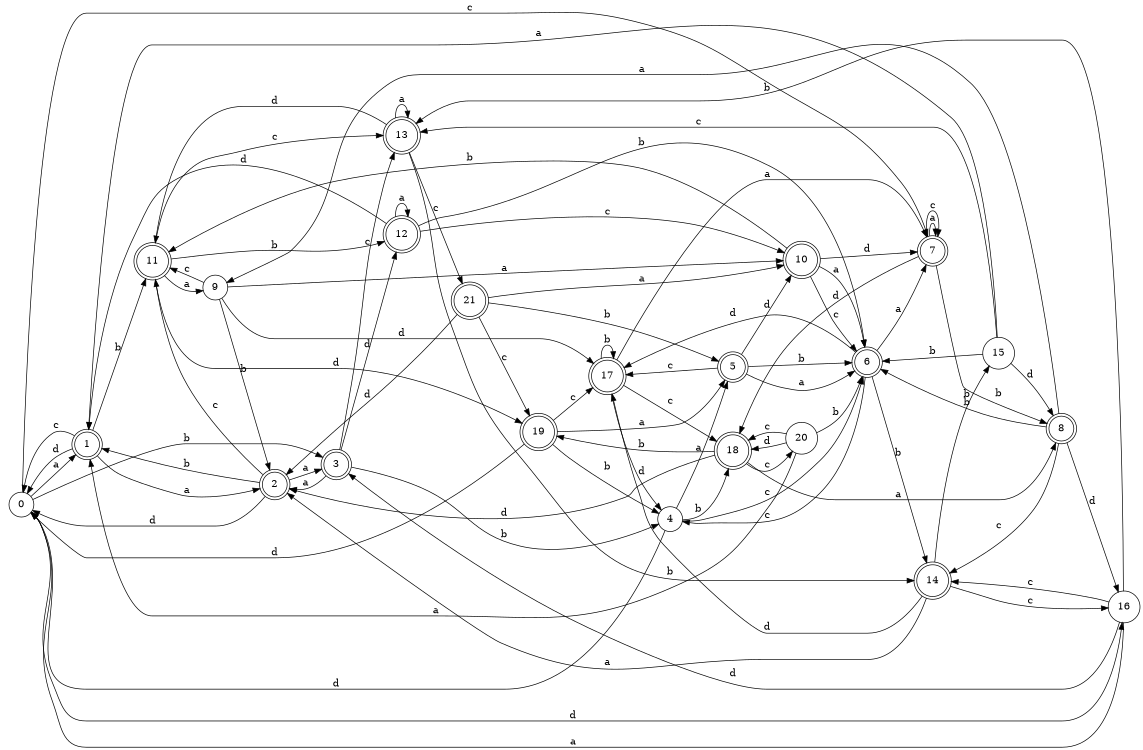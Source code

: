 digraph n18_8 {
__start0 [label="" shape="none"];

rankdir=LR;
size="8,5";

s0 [style="filled", color="black", fillcolor="white" shape="circle", label="0"];
s1 [style="rounded,filled", color="black", fillcolor="white" shape="doublecircle", label="1"];
s2 [style="rounded,filled", color="black", fillcolor="white" shape="doublecircle", label="2"];
s3 [style="rounded,filled", color="black", fillcolor="white" shape="doublecircle", label="3"];
s4 [style="filled", color="black", fillcolor="white" shape="circle", label="4"];
s5 [style="rounded,filled", color="black", fillcolor="white" shape="doublecircle", label="5"];
s6 [style="rounded,filled", color="black", fillcolor="white" shape="doublecircle", label="6"];
s7 [style="rounded,filled", color="black", fillcolor="white" shape="doublecircle", label="7"];
s8 [style="rounded,filled", color="black", fillcolor="white" shape="doublecircle", label="8"];
s9 [style="filled", color="black", fillcolor="white" shape="circle", label="9"];
s10 [style="rounded,filled", color="black", fillcolor="white" shape="doublecircle", label="10"];
s11 [style="rounded,filled", color="black", fillcolor="white" shape="doublecircle", label="11"];
s12 [style="rounded,filled", color="black", fillcolor="white" shape="doublecircle", label="12"];
s13 [style="rounded,filled", color="black", fillcolor="white" shape="doublecircle", label="13"];
s14 [style="rounded,filled", color="black", fillcolor="white" shape="doublecircle", label="14"];
s15 [style="filled", color="black", fillcolor="white" shape="circle", label="15"];
s16 [style="filled", color="black", fillcolor="white" shape="circle", label="16"];
s17 [style="rounded,filled", color="black", fillcolor="white" shape="doublecircle", label="17"];
s18 [style="rounded,filled", color="black", fillcolor="white" shape="doublecircle", label="18"];
s19 [style="rounded,filled", color="black", fillcolor="white" shape="doublecircle", label="19"];
s20 [style="filled", color="black", fillcolor="white" shape="circle", label="20"];
s21 [style="rounded,filled", color="black", fillcolor="white" shape="doublecircle", label="21"];
s0 -> s1 [label="a"];
s0 -> s3 [label="b"];
s0 -> s7 [label="c"];
s0 -> s16 [label="d"];
s1 -> s2 [label="a"];
s1 -> s11 [label="b"];
s1 -> s0 [label="c"];
s1 -> s0 [label="d"];
s2 -> s3 [label="a"];
s2 -> s1 [label="b"];
s2 -> s11 [label="c"];
s2 -> s0 [label="d"];
s3 -> s2 [label="a"];
s3 -> s4 [label="b"];
s3 -> s13 [label="c"];
s3 -> s12 [label="d"];
s4 -> s5 [label="a"];
s4 -> s18 [label="b"];
s4 -> s6 [label="c"];
s4 -> s0 [label="d"];
s5 -> s6 [label="a"];
s5 -> s6 [label="b"];
s5 -> s17 [label="c"];
s5 -> s10 [label="d"];
s6 -> s7 [label="a"];
s6 -> s14 [label="b"];
s6 -> s4 [label="c"];
s6 -> s17 [label="d"];
s7 -> s7 [label="a"];
s7 -> s8 [label="b"];
s7 -> s7 [label="c"];
s7 -> s18 [label="d"];
s8 -> s9 [label="a"];
s8 -> s6 [label="b"];
s8 -> s14 [label="c"];
s8 -> s16 [label="d"];
s9 -> s10 [label="a"];
s9 -> s2 [label="b"];
s9 -> s11 [label="c"];
s9 -> s17 [label="d"];
s10 -> s6 [label="a"];
s10 -> s11 [label="b"];
s10 -> s6 [label="c"];
s10 -> s7 [label="d"];
s11 -> s9 [label="a"];
s11 -> s12 [label="b"];
s11 -> s13 [label="c"];
s11 -> s19 [label="d"];
s12 -> s12 [label="a"];
s12 -> s6 [label="b"];
s12 -> s10 [label="c"];
s12 -> s1 [label="d"];
s13 -> s13 [label="a"];
s13 -> s14 [label="b"];
s13 -> s21 [label="c"];
s13 -> s11 [label="d"];
s14 -> s2 [label="a"];
s14 -> s15 [label="b"];
s14 -> s16 [label="c"];
s14 -> s17 [label="d"];
s15 -> s1 [label="a"];
s15 -> s6 [label="b"];
s15 -> s13 [label="c"];
s15 -> s8 [label="d"];
s16 -> s0 [label="a"];
s16 -> s13 [label="b"];
s16 -> s14 [label="c"];
s16 -> s3 [label="d"];
s17 -> s7 [label="a"];
s17 -> s17 [label="b"];
s17 -> s18 [label="c"];
s17 -> s4 [label="d"];
s18 -> s8 [label="a"];
s18 -> s19 [label="b"];
s18 -> s20 [label="c"];
s18 -> s2 [label="d"];
s19 -> s5 [label="a"];
s19 -> s4 [label="b"];
s19 -> s17 [label="c"];
s19 -> s0 [label="d"];
s20 -> s1 [label="a"];
s20 -> s6 [label="b"];
s20 -> s18 [label="c"];
s20 -> s18 [label="d"];
s21 -> s10 [label="a"];
s21 -> s5 [label="b"];
s21 -> s19 [label="c"];
s21 -> s2 [label="d"];

}